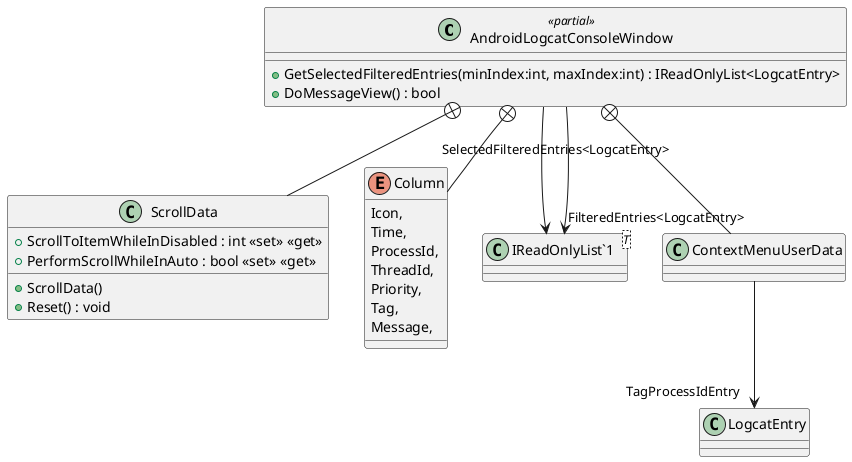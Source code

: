 @startuml
class AndroidLogcatConsoleWindow <<partial>> {
    + GetSelectedFilteredEntries(minIndex:int, maxIndex:int) : IReadOnlyList<LogcatEntry>
    + DoMessageView() : bool
}
class ScrollData {
    + ScrollToItemWhileInDisabled : int <<set>> <<get>>
    + PerformScrollWhileInAuto : bool <<set>> <<get>>
    + ScrollData()
    + Reset() : void
}
enum Column {
    Icon,
    Time,
    ProcessId,
    ThreadId,
    Priority,
    Tag,
    Message,
}
class "IReadOnlyList`1"<T> {
}
class ContextMenuUserData {
}
AndroidLogcatConsoleWindow --> "FilteredEntries<LogcatEntry>" "IReadOnlyList`1"
AndroidLogcatConsoleWindow --> "SelectedFilteredEntries<LogcatEntry>" "IReadOnlyList`1"
AndroidLogcatConsoleWindow +-- ScrollData
AndroidLogcatConsoleWindow +-- Column
AndroidLogcatConsoleWindow +-- ContextMenuUserData
ContextMenuUserData --> "TagProcessIdEntry" LogcatEntry
@enduml
